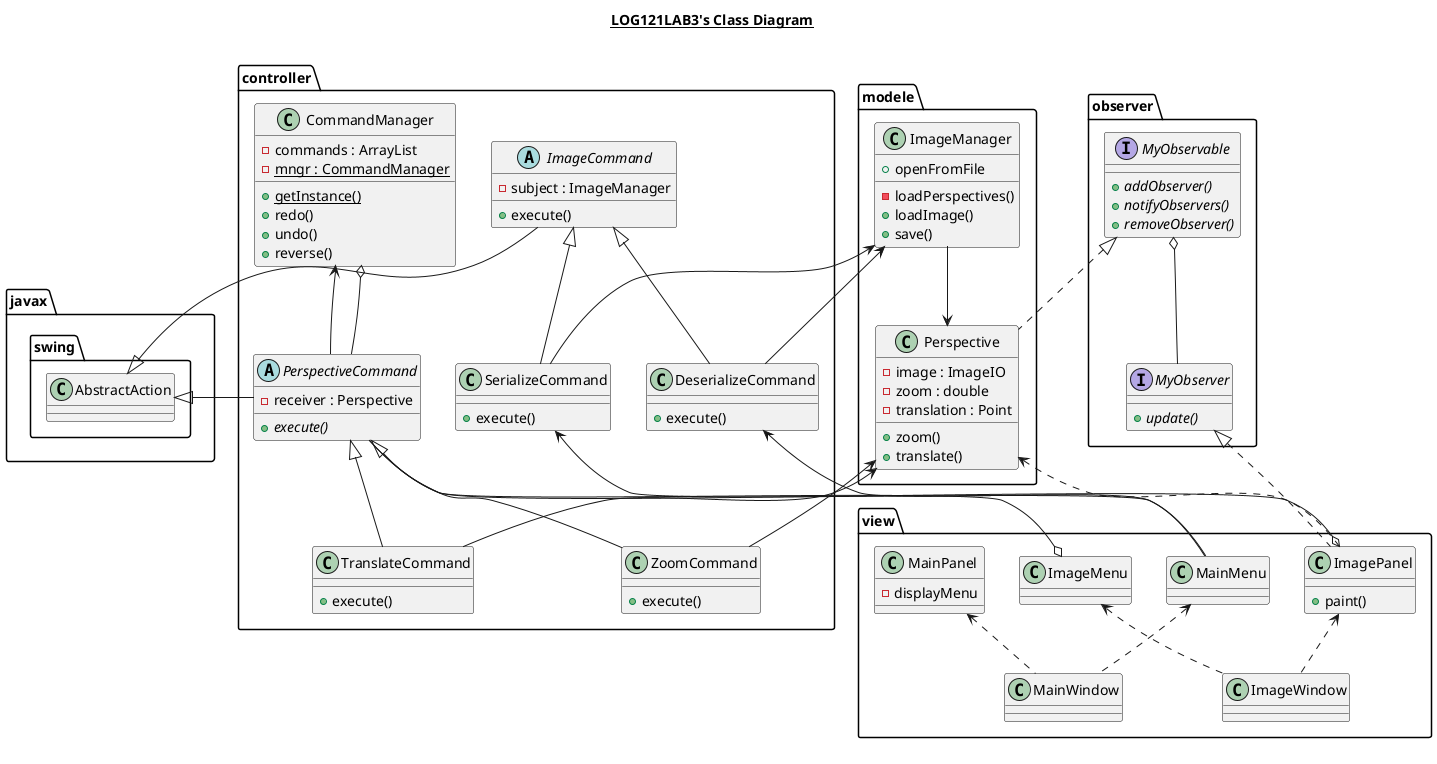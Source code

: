 @startuml

title __LOG121LAB3's Class Diagram__\n

  namespace controller {
    class controller.CommandManager {
    - commands : ArrayList
            {static} - mngr : CommandManager
            {static} + getInstance()
            + redo()
            + undo()
            + reverse()
    }
  }
  

  namespace controller {
    abstract class controller.PerspectiveCommand {
        -receiver : Perspective
        {abstract} +execute()
    }
  }

  namespace controller {
      class controller.DeserializeCommand {

        +execute()
      }
    }

    namespace controller {
          class controller.SerializeCommand {

            +execute()
          }
     }
  

  namespace controller {
    class controller.TranslateCommand {
        +execute()
    }
  }

  namespace controller {
      abstract class controller.ImageCommand {
      -subject : ImageManager
          +execute()
      }
    }
  

  namespace controller {
    class controller.ZoomCommand {
        +execute()
    }
  }
  

  namespace modele {
    class modele.ImageManager {
            - loadPerspectives()
            + loadImage()
            +save()
            +openFromFile
    }
  }
  

  namespace modele {
    class modele.Perspective {
    - image : ImageIO
    - zoom : double
    - translation : Point
        +zoom()
        +translate()
    }
  }
  

    namespace observer {
      interface observer.MyObservable {
          {abstract} + addObserver()
          {abstract} + notifyObservers()
          {abstract} + removeObserver()
      }
    }


    namespace observer {
      interface observer.MyObserver {
          {abstract} + update()
      }
    }
  

  namespace program {
    class program.Program {
    }
  }
  

  namespace view {
    class view.ImageMenu {
    }
  }
  

  namespace view {
    class view.ImagePanel {
        +paint()
    }
  }
  

  namespace view {
    class view.ImageWindow {
    }
  }
  

  namespace view {
    class view.MainPanel {
        -displayMenu
    }
  }
  

  namespace view {
    class view.MainWindow {
    }
  }

  namespace view {
      class view.MainMenu {
      }
  }

  

  controller.PerspectiveCommand -up-|> javax.swing.AbstractAction
  controller.TranslateCommand -up-|> controller.PerspectiveCommand
  controller.ZoomCommand -up-|> controller.PerspectiveCommand
  modele.Perspective .up.|> observer.MyObservable
  view.ImagePanel .up.|> observer.MyObserver
  controller.TranslateCommand -up-> modele.Perspective
  controller.ZoomCommand -up-> modele.Perspective
  controller.PerspectiveCommand -up-> controller.CommandManager
  controller.PerspectiveCommand --o controller.CommandManager
  view.MainWindow .up.> view.MainPanel
  view.MainWindow .up.> view.MainMenu
  view.ImageWindow .up.> view.ImagePanel
  view.ImageWindow .up.> view.ImageMenu
  observer.MyObservable o-- observer.MyObserver
  view.ImagePanel .up.> modele.Perspective
  view.ImageMenu o-- controller.PerspectiveCommand
  view.ImagePanel o-- controller.PerspectiveCommand
  modele.ImageManager --> modele.Perspective
  view.MainMenu -up-> controller.DeserializeCommand
  controller.DeserializeCommand -up-> modele.ImageManager
   controller.DeserializeCommand -up-|> controller.ImageCommand
   controller.SerializeCommand -up-|> controller.ImageCommand
   javax.swing.AbstractAction <|-up- controller.ImageCommand
   controller.SerializeCommand -up-> modele.ImageManager
    view.MainMenu -up-> controller.SerializeCommand

  hide program
  hide javax.swing.JPanel
  hide javax.swing.JFrame

right footer

endfooter

@enduml

